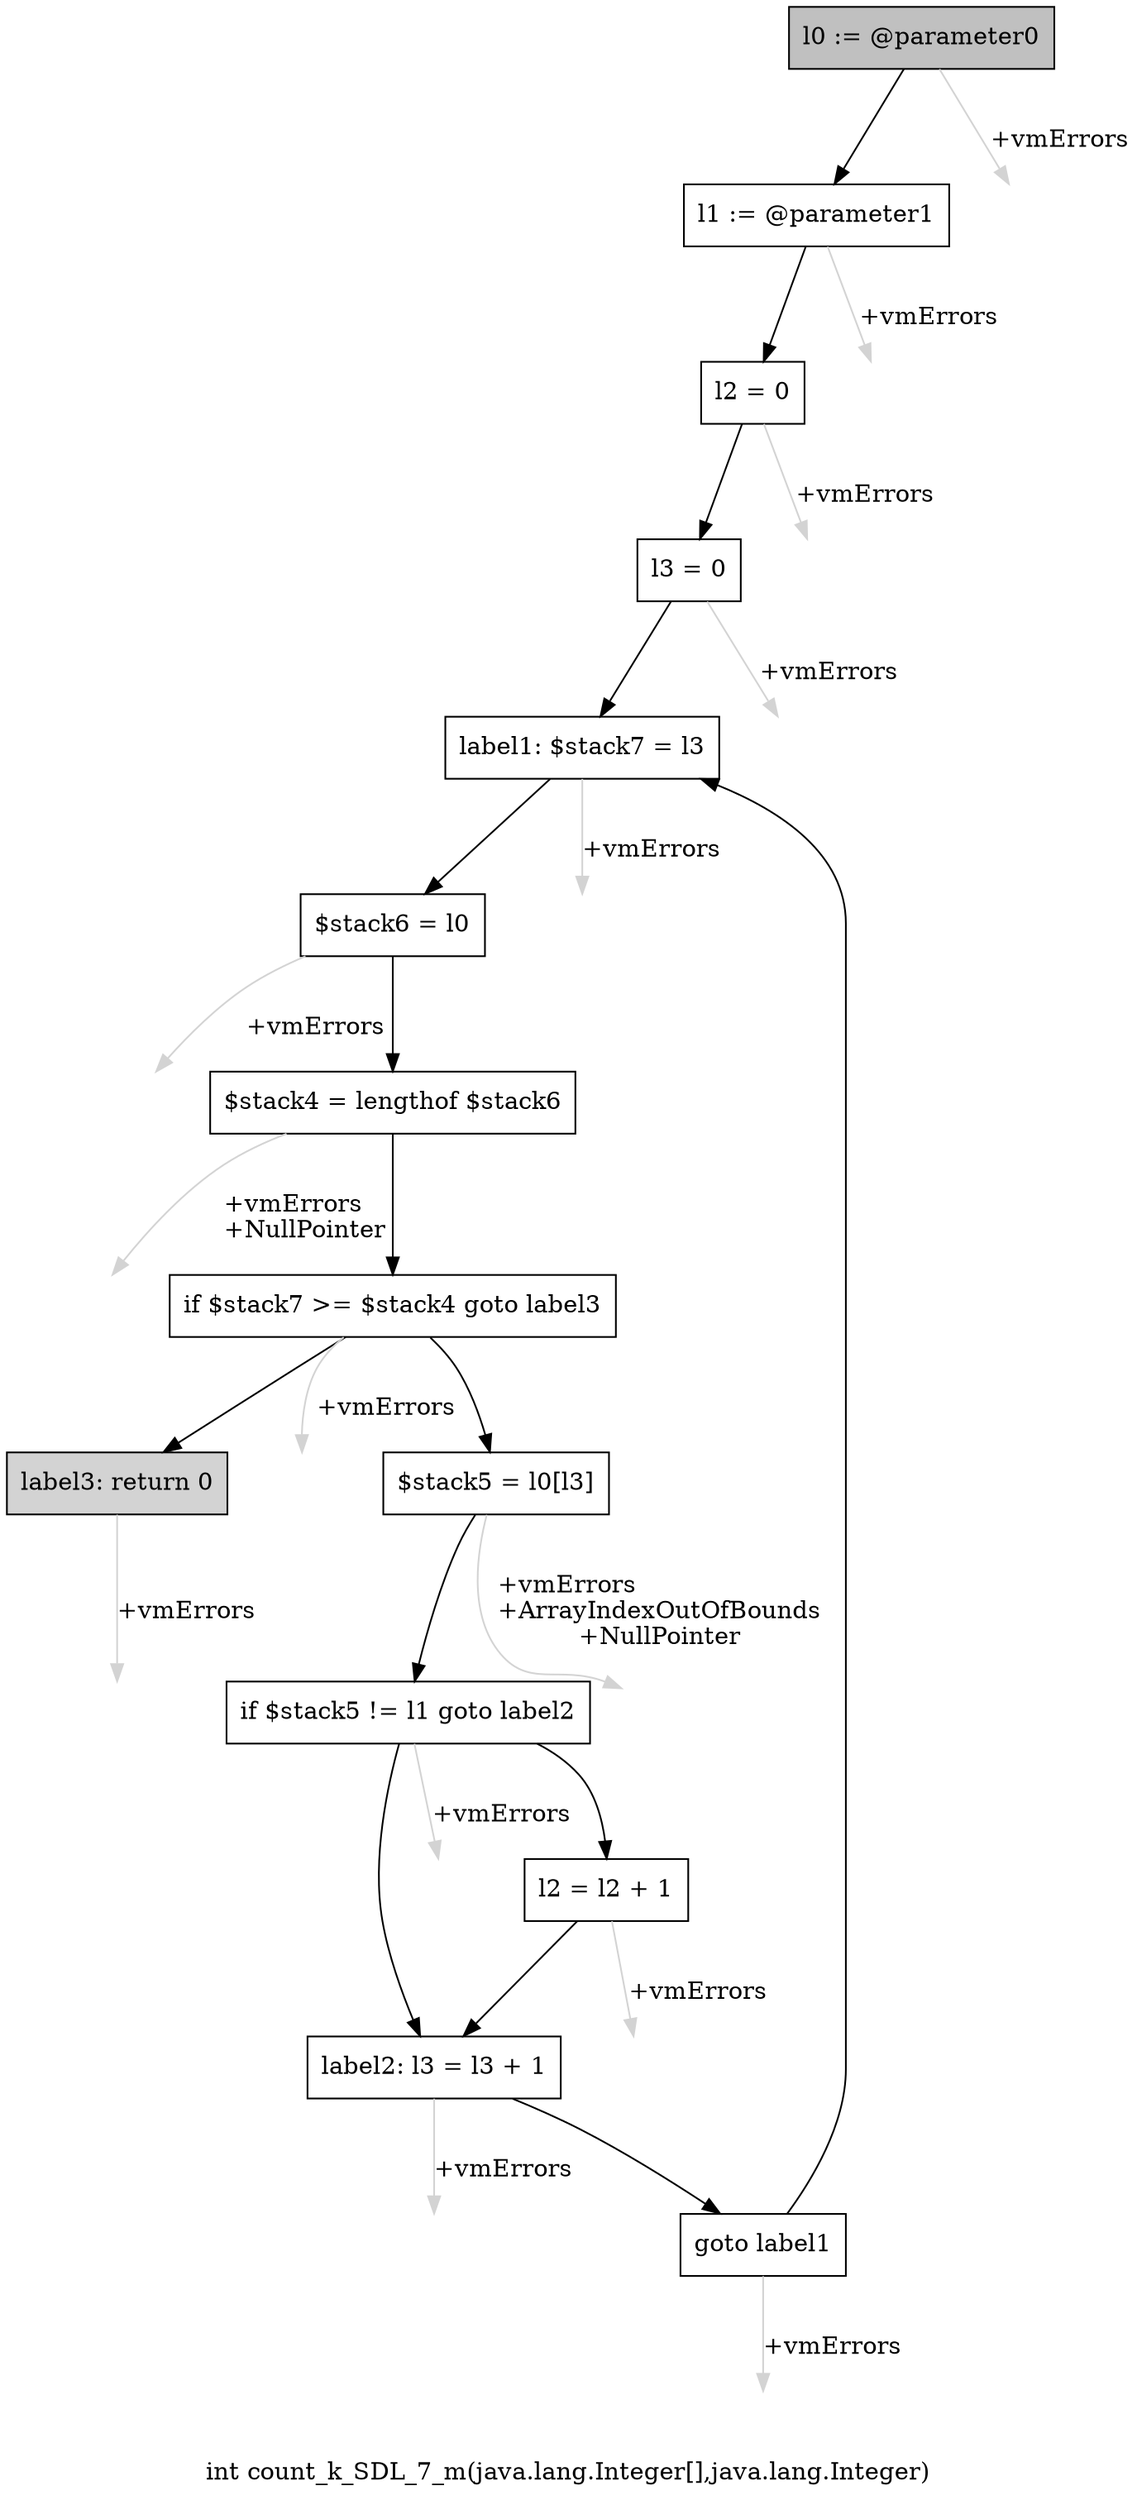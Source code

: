 digraph "int count_k_SDL_7_m(java.lang.Integer[],java.lang.Integer)" {
    label="int count_k_SDL_7_m(java.lang.Integer[],java.lang.Integer)";
    node [shape=box];
    "0" [style=filled,fillcolor=gray,label="l0 := @parameter0",];
    "1" [label="l1 := @parameter1",];
    "0"->"1" [color=black,];
    "14" [style=invis,label="Esc",];
    "0"->"14" [color=lightgray,label="\l+vmErrors",];
    "2" [label="l2 = 0",];
    "1"->"2" [color=black,];
    "15" [style=invis,label="Esc",];
    "1"->"15" [color=lightgray,label="\l+vmErrors",];
    "3" [label="l3 = 0",];
    "2"->"3" [color=black,];
    "16" [style=invis,label="Esc",];
    "2"->"16" [color=lightgray,label="\l+vmErrors",];
    "4" [label="label1: $stack7 = l3",];
    "3"->"4" [color=black,];
    "17" [style=invis,label="Esc",];
    "3"->"17" [color=lightgray,label="\l+vmErrors",];
    "5" [label="$stack6 = l0",];
    "4"->"5" [color=black,];
    "18" [style=invis,label="Esc",];
    "4"->"18" [color=lightgray,label="\l+vmErrors",];
    "6" [label="$stack4 = lengthof $stack6",];
    "5"->"6" [color=black,];
    "19" [style=invis,label="Esc",];
    "5"->"19" [color=lightgray,label="\l+vmErrors",];
    "7" [label="if $stack7 >= $stack4 goto label3",];
    "6"->"7" [color=black,];
    "20" [style=invis,label="Esc",];
    "6"->"20" [color=lightgray,label="\l+vmErrors\l+NullPointer",];
    "8" [label="$stack5 = l0[l3]",];
    "7"->"8" [color=black,];
    "13" [style=filled,fillcolor=lightgray,label="label3: return 0",];
    "7"->"13" [color=black,];
    "21" [style=invis,label="Esc",];
    "7"->"21" [color=lightgray,label="\l+vmErrors",];
    "9" [label="if $stack5 != l1 goto label2",];
    "8"->"9" [color=black,];
    "22" [style=invis,label="Esc",];
    "8"->"22" [color=lightgray,label="\l+vmErrors\l+ArrayIndexOutOfBounds\l+NullPointer",];
    "10" [label="l2 = l2 + 1",];
    "9"->"10" [color=black,];
    "11" [label="label2: l3 = l3 + 1",];
    "9"->"11" [color=black,];
    "23" [style=invis,label="Esc",];
    "9"->"23" [color=lightgray,label="\l+vmErrors",];
    "10"->"11" [color=black,];
    "24" [style=invis,label="Esc",];
    "10"->"24" [color=lightgray,label="\l+vmErrors",];
    "12" [label="goto label1",];
    "11"->"12" [color=black,];
    "25" [style=invis,label="Esc",];
    "11"->"25" [color=lightgray,label="\l+vmErrors",];
    "12"->"4" [color=black,];
    "26" [style=invis,label="Esc",];
    "12"->"26" [color=lightgray,label="\l+vmErrors",];
    "27" [style=invis,label="Esc",];
    "13"->"27" [color=lightgray,label="\l+vmErrors",];
}
